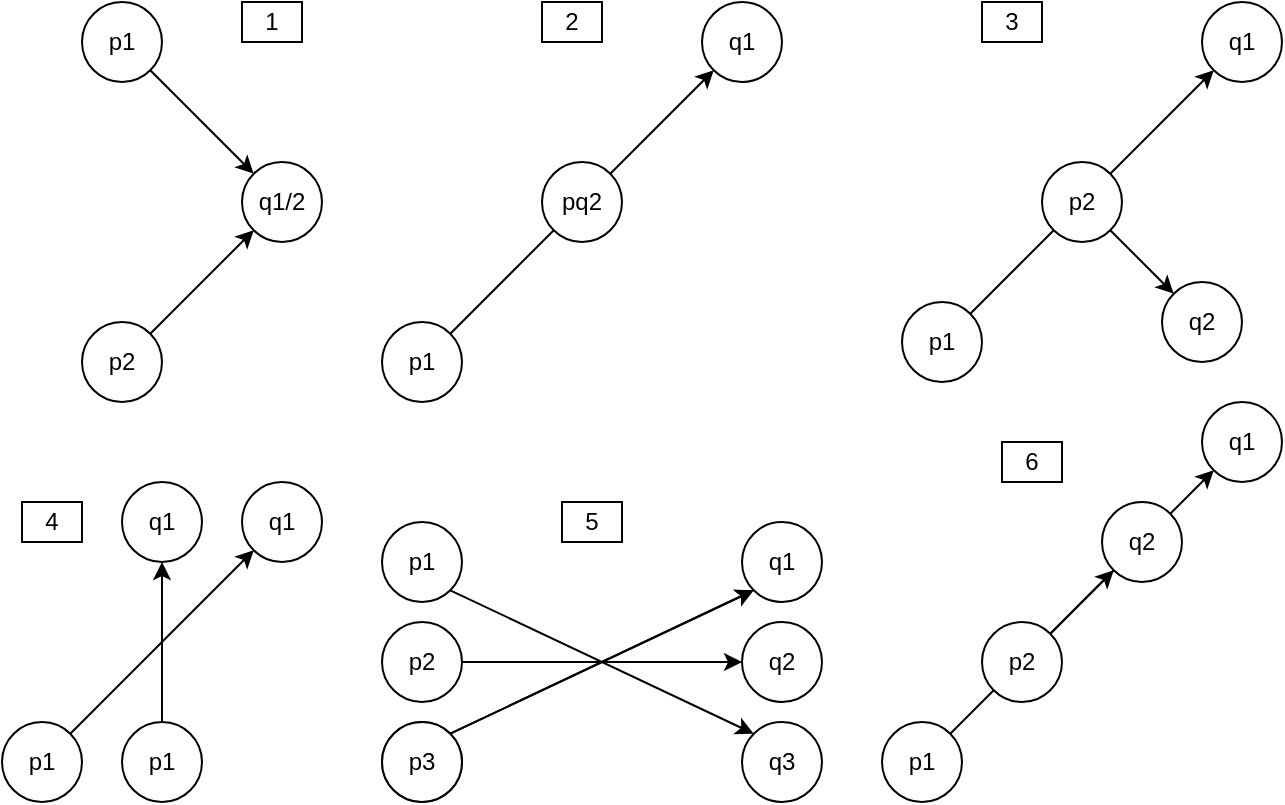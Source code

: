 <mxfile version="14.6.13" type="device"><diagram id="-7thAbELPp-rdjORzJxQ" name="Page-1"><mxGraphModel dx="982" dy="548" grid="1" gridSize="10" guides="1" tooltips="1" connect="1" arrows="1" fold="1" page="1" pageScale="1" pageWidth="1169" pageHeight="550" math="0" shadow="0"><root><mxCell id="0"/><mxCell id="1" parent="0"/><mxCell id="w6Mglpcdqtm18XpmLwrX-2" value="q1/2" style="ellipse;whiteSpace=wrap;html=1;aspect=fixed;" parent="1" vertex="1"><mxGeometry x="560" y="320" width="40" height="40" as="geometry"/></mxCell><mxCell id="w6Mglpcdqtm18XpmLwrX-3" value="p1" style="ellipse;whiteSpace=wrap;html=1;aspect=fixed;" parent="1" vertex="1"><mxGeometry x="480" y="240" width="40" height="40" as="geometry"/></mxCell><mxCell id="w6Mglpcdqtm18XpmLwrX-4" value="p2" style="ellipse;whiteSpace=wrap;html=1;aspect=fixed;" parent="1" vertex="1"><mxGeometry x="480" y="400" width="40" height="40" as="geometry"/></mxCell><mxCell id="w6Mglpcdqtm18XpmLwrX-5" value="" style="endArrow=classic;html=1;exitX=1;exitY=0;exitDx=0;exitDy=0;entryX=0;entryY=1;entryDx=0;entryDy=0;" parent="1" source="w6Mglpcdqtm18XpmLwrX-4" target="w6Mglpcdqtm18XpmLwrX-2" edge="1"><mxGeometry width="50" height="50" relative="1" as="geometry"><mxPoint x="570" y="450" as="sourcePoint"/><mxPoint x="620" y="400" as="targetPoint"/></mxGeometry></mxCell><mxCell id="w6Mglpcdqtm18XpmLwrX-6" value="" style="endArrow=classic;html=1;exitX=1;exitY=1;exitDx=0;exitDy=0;entryX=0;entryY=0;entryDx=0;entryDy=0;" parent="1" source="w6Mglpcdqtm18XpmLwrX-3" target="w6Mglpcdqtm18XpmLwrX-2" edge="1"><mxGeometry width="50" height="50" relative="1" as="geometry"><mxPoint x="570" y="450" as="sourcePoint"/><mxPoint x="570" y="330" as="targetPoint"/></mxGeometry></mxCell><mxCell id="w6Mglpcdqtm18XpmLwrX-7" value="q1" style="ellipse;whiteSpace=wrap;html=1;aspect=fixed;" parent="1" vertex="1"><mxGeometry x="1040" y="440" width="40" height="40" as="geometry"/></mxCell><mxCell id="w6Mglpcdqtm18XpmLwrX-9" value="p1" style="ellipse;whiteSpace=wrap;html=1;aspect=fixed;" parent="1" vertex="1"><mxGeometry x="880" y="600" width="40" height="40" as="geometry"/></mxCell><mxCell id="w6Mglpcdqtm18XpmLwrX-10" value="" style="endArrow=classic;html=1;exitX=1;exitY=0;exitDx=0;exitDy=0;entryX=0;entryY=1;entryDx=0;entryDy=0;startArrow=none;" parent="1" source="w6Mglpcdqtm18XpmLwrX-12" target="w6Mglpcdqtm18XpmLwrX-7" edge="1"><mxGeometry width="50" height="50" relative="1" as="geometry"><mxPoint x="930" y="690" as="sourcePoint"/><mxPoint x="980" y="640" as="targetPoint"/></mxGeometry></mxCell><mxCell id="w6Mglpcdqtm18XpmLwrX-14" value="" style="endArrow=classic;html=1;exitX=1;exitY=0;exitDx=0;exitDy=0;entryX=0;entryY=1;entryDx=0;entryDy=0;" parent="1" source="w6Mglpcdqtm18XpmLwrX-13" target="w6Mglpcdqtm18XpmLwrX-12" edge="1"><mxGeometry width="50" height="50" relative="1" as="geometry"><mxPoint x="940" y="700" as="sourcePoint"/><mxPoint x="990" y="650" as="targetPoint"/></mxGeometry></mxCell><mxCell id="w6Mglpcdqtm18XpmLwrX-12" value="q2" style="ellipse;whiteSpace=wrap;html=1;aspect=fixed;" parent="1" vertex="1"><mxGeometry x="990" y="490" width="40" height="40" as="geometry"/></mxCell><mxCell id="w6Mglpcdqtm18XpmLwrX-15" value="" style="endArrow=none;html=1;exitX=1;exitY=0;exitDx=0;exitDy=0;entryX=0;entryY=1;entryDx=0;entryDy=0;startArrow=none;" parent="1" source="w6Mglpcdqtm18XpmLwrX-13" target="w6Mglpcdqtm18XpmLwrX-12" edge="1"><mxGeometry width="50" height="50" relative="1" as="geometry"><mxPoint x="914.142" y="605.858" as="sourcePoint"/><mxPoint x="1045.858" y="474.142" as="targetPoint"/></mxGeometry></mxCell><mxCell id="w6Mglpcdqtm18XpmLwrX-13" value="p2" style="ellipse;whiteSpace=wrap;html=1;aspect=fixed;" parent="1" vertex="1"><mxGeometry x="930" y="550" width="40" height="40" as="geometry"/></mxCell><mxCell id="w6Mglpcdqtm18XpmLwrX-16" value="" style="endArrow=none;html=1;exitX=1;exitY=0;exitDx=0;exitDy=0;entryX=0;entryY=1;entryDx=0;entryDy=0;" parent="1" source="w6Mglpcdqtm18XpmLwrX-9" target="w6Mglpcdqtm18XpmLwrX-13" edge="1"><mxGeometry width="50" height="50" relative="1" as="geometry"><mxPoint x="914.142" y="605.858" as="sourcePoint"/><mxPoint x="995.858" y="524.142" as="targetPoint"/></mxGeometry></mxCell><mxCell id="w6Mglpcdqtm18XpmLwrX-18" value="1" style="rounded=0;whiteSpace=wrap;html=1;" parent="1" vertex="1"><mxGeometry x="560" y="240" width="30" height="20" as="geometry"/></mxCell><mxCell id="w6Mglpcdqtm18XpmLwrX-19" value="6" style="rounded=0;whiteSpace=wrap;html=1;" parent="1" vertex="1"><mxGeometry x="940" y="460" width="30" height="20" as="geometry"/></mxCell><mxCell id="w6Mglpcdqtm18XpmLwrX-21" value="p1" style="ellipse;whiteSpace=wrap;html=1;aspect=fixed;" parent="1" vertex="1"><mxGeometry x="630" y="400" width="40" height="40" as="geometry"/></mxCell><mxCell id="w6Mglpcdqtm18XpmLwrX-22" value="q1" style="ellipse;whiteSpace=wrap;html=1;aspect=fixed;" parent="1" vertex="1"><mxGeometry x="790" y="240" width="40" height="40" as="geometry"/></mxCell><mxCell id="w6Mglpcdqtm18XpmLwrX-24" value="" style="endArrow=classic;html=1;exitX=1;exitY=0;exitDx=0;exitDy=0;entryX=0;entryY=1;entryDx=0;entryDy=0;" parent="1" source="w6Mglpcdqtm18XpmLwrX-21" target="w6Mglpcdqtm18XpmLwrX-22" edge="1"><mxGeometry width="50" height="50" relative="1" as="geometry"><mxPoint x="554.142" y="415.858" as="sourcePoint"/><mxPoint x="605.858" y="364.142" as="targetPoint"/></mxGeometry></mxCell><mxCell id="w6Mglpcdqtm18XpmLwrX-23" value="pq2" style="ellipse;whiteSpace=wrap;html=1;aspect=fixed;" parent="1" vertex="1"><mxGeometry x="710" y="320" width="40" height="40" as="geometry"/></mxCell><mxCell id="w6Mglpcdqtm18XpmLwrX-25" value="2" style="rounded=0;whiteSpace=wrap;html=1;" parent="1" vertex="1"><mxGeometry x="710" y="240" width="30" height="20" as="geometry"/></mxCell><mxCell id="w6Mglpcdqtm18XpmLwrX-28" value="q1" style="ellipse;whiteSpace=wrap;html=1;aspect=fixed;" parent="1" vertex="1"><mxGeometry x="560" y="480" width="40" height="40" as="geometry"/></mxCell><mxCell id="w6Mglpcdqtm18XpmLwrX-29" value="p1" style="ellipse;whiteSpace=wrap;html=1;aspect=fixed;" parent="1" vertex="1"><mxGeometry x="440" y="600" width="40" height="40" as="geometry"/></mxCell><mxCell id="w6Mglpcdqtm18XpmLwrX-30" value="" style="endArrow=classic;html=1;exitX=1;exitY=0;exitDx=0;exitDy=0;entryX=0;entryY=1;entryDx=0;entryDy=0;" parent="1" source="w6Mglpcdqtm18XpmLwrX-29" target="w6Mglpcdqtm18XpmLwrX-28" edge="1"><mxGeometry width="50" height="50" relative="1" as="geometry"><mxPoint x="484.142" y="415.858" as="sourcePoint"/><mxPoint x="535.858" y="364.142" as="targetPoint"/></mxGeometry></mxCell><mxCell id="w6Mglpcdqtm18XpmLwrX-31" value="q1" style="ellipse;whiteSpace=wrap;html=1;aspect=fixed;" parent="1" vertex="1"><mxGeometry x="500" y="480" width="40" height="40" as="geometry"/></mxCell><mxCell id="w6Mglpcdqtm18XpmLwrX-32" value="p1" style="ellipse;whiteSpace=wrap;html=1;aspect=fixed;" parent="1" vertex="1"><mxGeometry x="500" y="600" width="40" height="40" as="geometry"/></mxCell><mxCell id="w6Mglpcdqtm18XpmLwrX-33" value="" style="endArrow=classic;html=1;exitX=0.5;exitY=0;exitDx=0;exitDy=0;entryX=0.5;entryY=1;entryDx=0;entryDy=0;" parent="1" source="w6Mglpcdqtm18XpmLwrX-32" target="w6Mglpcdqtm18XpmLwrX-31" edge="1"><mxGeometry width="50" height="50" relative="1" as="geometry"><mxPoint x="494.142" y="425.858" as="sourcePoint"/><mxPoint x="545.858" y="374.142" as="targetPoint"/></mxGeometry></mxCell><mxCell id="w6Mglpcdqtm18XpmLwrX-40" value="q2" style="ellipse;whiteSpace=wrap;html=1;aspect=fixed;" parent="1" vertex="1"><mxGeometry x="810" y="550" width="40" height="40" as="geometry"/></mxCell><mxCell id="w6Mglpcdqtm18XpmLwrX-41" value="p2" style="ellipse;whiteSpace=wrap;html=1;aspect=fixed;" parent="1" vertex="1"><mxGeometry x="630" y="550" width="40" height="40" as="geometry"/></mxCell><mxCell id="w6Mglpcdqtm18XpmLwrX-42" value="" style="endArrow=classic;html=1;exitX=1;exitY=0.5;exitDx=0;exitDy=0;entryX=0;entryY=0.5;entryDx=0;entryDy=0;" parent="1" source="w6Mglpcdqtm18XpmLwrX-41" target="w6Mglpcdqtm18XpmLwrX-40" edge="1"><mxGeometry width="50" height="50" relative="1" as="geometry"><mxPoint x="674.142" y="365.858" as="sourcePoint"/><mxPoint x="725.858" y="314.142" as="targetPoint"/></mxGeometry></mxCell><mxCell id="w6Mglpcdqtm18XpmLwrX-43" value="q1" style="ellipse;whiteSpace=wrap;html=1;aspect=fixed;" parent="1" vertex="1"><mxGeometry x="810" y="500" width="40" height="40" as="geometry"/></mxCell><mxCell id="w6Mglpcdqtm18XpmLwrX-44" value="p1" style="ellipse;whiteSpace=wrap;html=1;aspect=fixed;" parent="1" vertex="1"><mxGeometry x="630" y="600" width="40" height="40" as="geometry"/></mxCell><mxCell id="w6Mglpcdqtm18XpmLwrX-45" value="" style="endArrow=classic;html=1;exitX=1;exitY=0;exitDx=0;exitDy=0;entryX=0;entryY=1;entryDx=0;entryDy=0;" parent="1" source="w6Mglpcdqtm18XpmLwrX-44" target="w6Mglpcdqtm18XpmLwrX-43" edge="1"><mxGeometry width="50" height="50" relative="1" as="geometry"><mxPoint x="684.142" y="375.858" as="sourcePoint"/><mxPoint x="735.858" y="324.142" as="targetPoint"/></mxGeometry></mxCell><mxCell id="w6Mglpcdqtm18XpmLwrX-46" value="4" style="rounded=0;whiteSpace=wrap;html=1;" parent="1" vertex="1"><mxGeometry x="450" y="490" width="30" height="20" as="geometry"/></mxCell><mxCell id="w6Mglpcdqtm18XpmLwrX-49" value="p3" style="ellipse;whiteSpace=wrap;html=1;aspect=fixed;" parent="1" vertex="1"><mxGeometry x="630" y="600" width="40" height="40" as="geometry"/></mxCell><mxCell id="w6Mglpcdqtm18XpmLwrX-50" value="" style="endArrow=classic;html=1;exitX=1;exitY=0;exitDx=0;exitDy=0;entryX=0;entryY=1;entryDx=0;entryDy=0;" parent="1" source="w6Mglpcdqtm18XpmLwrX-49" edge="1"><mxGeometry width="50" height="50" relative="1" as="geometry"><mxPoint x="684.142" y="375.858" as="sourcePoint"/><mxPoint x="815.858" y="534.142" as="targetPoint"/></mxGeometry></mxCell><mxCell id="w6Mglpcdqtm18XpmLwrX-51" value="q3" style="ellipse;whiteSpace=wrap;html=1;aspect=fixed;" parent="1" vertex="1"><mxGeometry x="810" y="600" width="40" height="40" as="geometry"/></mxCell><mxCell id="w6Mglpcdqtm18XpmLwrX-52" value="p1" style="ellipse;whiteSpace=wrap;html=1;aspect=fixed;" parent="1" vertex="1"><mxGeometry x="630" y="500" width="40" height="40" as="geometry"/></mxCell><mxCell id="w6Mglpcdqtm18XpmLwrX-53" value="" style="endArrow=classic;html=1;exitX=1;exitY=1;exitDx=0;exitDy=0;entryX=0;entryY=0;entryDx=0;entryDy=0;" parent="1" source="w6Mglpcdqtm18XpmLwrX-52" target="w6Mglpcdqtm18XpmLwrX-51" edge="1"><mxGeometry width="50" height="50" relative="1" as="geometry"><mxPoint x="694.142" y="385.858" as="sourcePoint"/><mxPoint x="812" y="607" as="targetPoint"/></mxGeometry></mxCell><mxCell id="w6Mglpcdqtm18XpmLwrX-54" value="5" style="rounded=0;whiteSpace=wrap;html=1;" parent="1" vertex="1"><mxGeometry x="720" y="490" width="30" height="20" as="geometry"/></mxCell><mxCell id="2B3SOWHzdA59uKGCifLY-6" value="q1" style="ellipse;whiteSpace=wrap;html=1;aspect=fixed;" vertex="1" parent="1"><mxGeometry x="1040" y="240" width="40" height="40" as="geometry"/></mxCell><mxCell id="2B3SOWHzdA59uKGCifLY-7" value="p1" style="ellipse;whiteSpace=wrap;html=1;aspect=fixed;" vertex="1" parent="1"><mxGeometry x="890" y="390" width="40" height="40" as="geometry"/></mxCell><mxCell id="2B3SOWHzdA59uKGCifLY-8" value="" style="endArrow=classic;html=1;exitX=1;exitY=0;exitDx=0;exitDy=0;entryX=0;entryY=1;entryDx=0;entryDy=0;startArrow=none;" edge="1" parent="1" source="2B3SOWHzdA59uKGCifLY-12" target="2B3SOWHzdA59uKGCifLY-6"><mxGeometry width="50" height="50" relative="1" as="geometry"><mxPoint x="930" y="490" as="sourcePoint"/><mxPoint x="980" y="440" as="targetPoint"/></mxGeometry></mxCell><mxCell id="2B3SOWHzdA59uKGCifLY-10" value="q2" style="ellipse;whiteSpace=wrap;html=1;aspect=fixed;" vertex="1" parent="1"><mxGeometry x="1020" y="380" width="40" height="40" as="geometry"/></mxCell><mxCell id="2B3SOWHzdA59uKGCifLY-14" value="3" style="rounded=0;whiteSpace=wrap;html=1;" vertex="1" parent="1"><mxGeometry x="930" y="240" width="30" height="20" as="geometry"/></mxCell><mxCell id="2B3SOWHzdA59uKGCifLY-12" value="p2" style="ellipse;whiteSpace=wrap;html=1;aspect=fixed;" vertex="1" parent="1"><mxGeometry x="960" y="320" width="40" height="40" as="geometry"/></mxCell><mxCell id="2B3SOWHzdA59uKGCifLY-16" value="" style="endArrow=none;html=1;exitX=1;exitY=0;exitDx=0;exitDy=0;entryX=0;entryY=1;entryDx=0;entryDy=0;startArrow=none;" edge="1" parent="1" source="2B3SOWHzdA59uKGCifLY-7" target="2B3SOWHzdA59uKGCifLY-12"><mxGeometry width="50" height="50" relative="1" as="geometry"><mxPoint x="934.142" y="405.858" as="sourcePoint"/><mxPoint x="1045.858" y="274.142" as="targetPoint"/></mxGeometry></mxCell><mxCell id="2B3SOWHzdA59uKGCifLY-17" value="" style="endArrow=classic;html=1;exitX=1;exitY=1;exitDx=0;exitDy=0;startArrow=none;entryX=0;entryY=0;entryDx=0;entryDy=0;" edge="1" parent="1" source="2B3SOWHzdA59uKGCifLY-12" target="2B3SOWHzdA59uKGCifLY-10"><mxGeometry width="50" height="50" relative="1" as="geometry"><mxPoint x="1004.142" y="335.858" as="sourcePoint"/><mxPoint x="1030" y="390" as="targetPoint"/></mxGeometry></mxCell></root></mxGraphModel></diagram></mxfile>